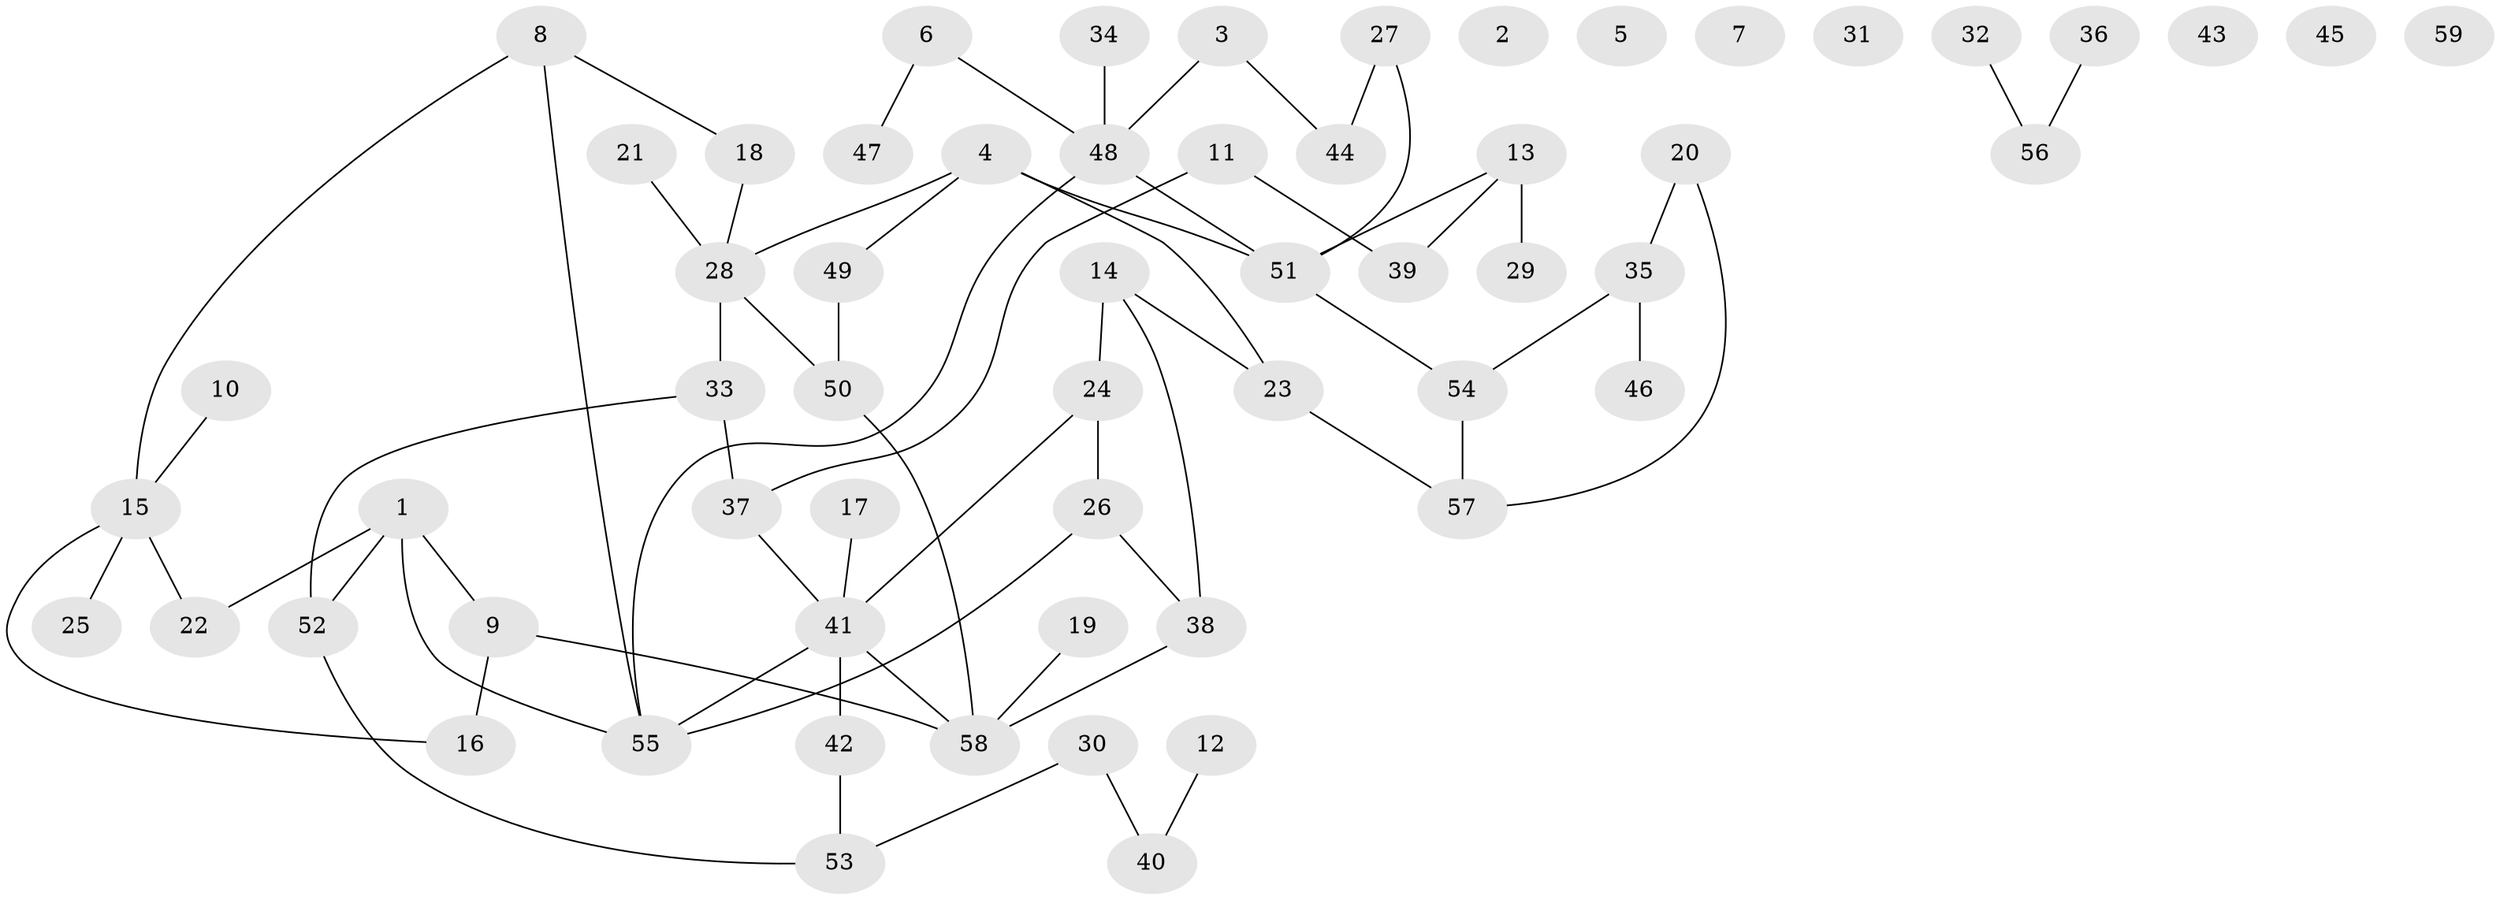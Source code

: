 // Generated by graph-tools (version 1.1) at 2025/00/03/09/25 03:00:51]
// undirected, 59 vertices, 67 edges
graph export_dot {
graph [start="1"]
  node [color=gray90,style=filled];
  1;
  2;
  3;
  4;
  5;
  6;
  7;
  8;
  9;
  10;
  11;
  12;
  13;
  14;
  15;
  16;
  17;
  18;
  19;
  20;
  21;
  22;
  23;
  24;
  25;
  26;
  27;
  28;
  29;
  30;
  31;
  32;
  33;
  34;
  35;
  36;
  37;
  38;
  39;
  40;
  41;
  42;
  43;
  44;
  45;
  46;
  47;
  48;
  49;
  50;
  51;
  52;
  53;
  54;
  55;
  56;
  57;
  58;
  59;
  1 -- 9;
  1 -- 22;
  1 -- 52;
  1 -- 55;
  3 -- 44;
  3 -- 48;
  4 -- 23;
  4 -- 28;
  4 -- 49;
  4 -- 51;
  6 -- 47;
  6 -- 48;
  8 -- 15;
  8 -- 18;
  8 -- 55;
  9 -- 16;
  9 -- 58;
  10 -- 15;
  11 -- 37;
  11 -- 39;
  12 -- 40;
  13 -- 29;
  13 -- 39;
  13 -- 51;
  14 -- 23;
  14 -- 24;
  14 -- 38;
  15 -- 16;
  15 -- 22;
  15 -- 25;
  17 -- 41;
  18 -- 28;
  19 -- 58;
  20 -- 35;
  20 -- 57;
  21 -- 28;
  23 -- 57;
  24 -- 26;
  24 -- 41;
  26 -- 38;
  26 -- 55;
  27 -- 44;
  27 -- 51;
  28 -- 33;
  28 -- 50;
  30 -- 40;
  30 -- 53;
  32 -- 56;
  33 -- 37;
  33 -- 52;
  34 -- 48;
  35 -- 46;
  35 -- 54;
  36 -- 56;
  37 -- 41;
  38 -- 58;
  41 -- 42;
  41 -- 55;
  41 -- 58;
  42 -- 53;
  48 -- 51;
  48 -- 55;
  49 -- 50;
  50 -- 58;
  51 -- 54;
  52 -- 53;
  54 -- 57;
}
